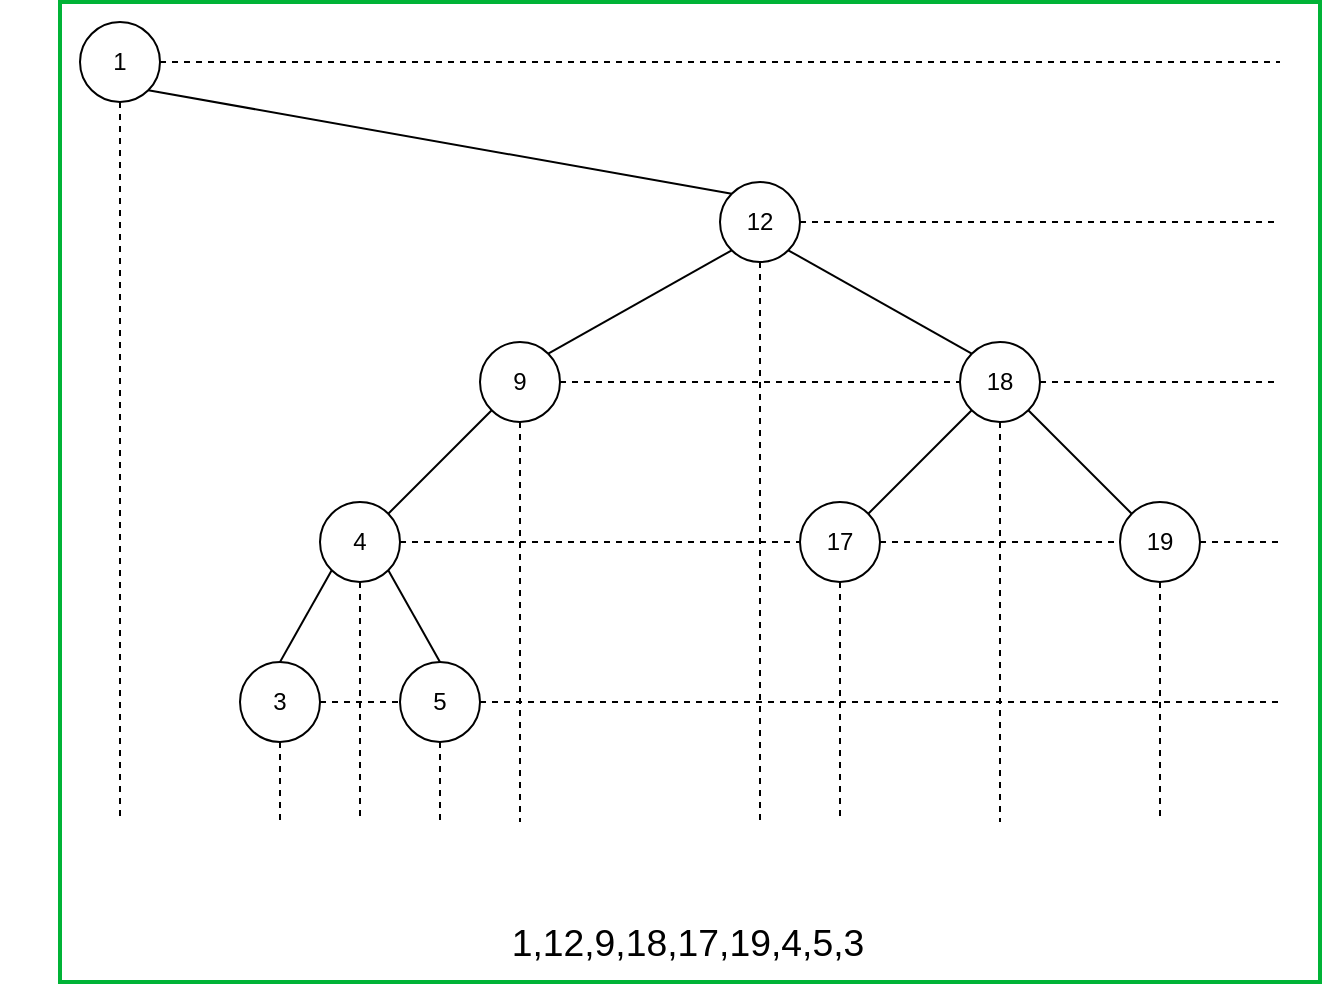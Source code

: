 <mxfile version="13.9.9" type="device"><diagram id="clBcQESQTtSuI4BXc7Ci" name="Page-1"><mxGraphModel dx="1002" dy="628" grid="1" gridSize="10" guides="1" tooltips="1" connect="1" arrows="1" fold="1" page="1" pageScale="1" pageWidth="827" pageHeight="1169" math="0" shadow="0"><root><mxCell id="0"/><mxCell id="1" parent="0"/><mxCell id="qRK2h4qlDsjpQTbn1d3s-10" style="rounded=0;orthogonalLoop=1;jettySize=auto;html=1;exitX=1;exitY=1;exitDx=0;exitDy=0;entryX=0;entryY=0;entryDx=0;entryDy=0;endArrow=none;endFill=0;" edge="1" parent="1" source="qRK2h4qlDsjpQTbn1d3s-1" target="qRK2h4qlDsjpQTbn1d3s-2"><mxGeometry relative="1" as="geometry"/></mxCell><mxCell id="qRK2h4qlDsjpQTbn1d3s-18" style="edgeStyle=none;rounded=0;orthogonalLoop=1;jettySize=auto;html=1;exitX=1;exitY=0.5;exitDx=0;exitDy=0;endArrow=none;endFill=0;dashed=1;" edge="1" parent="1" source="qRK2h4qlDsjpQTbn1d3s-1"><mxGeometry relative="1" as="geometry"><mxPoint x="680" y="60" as="targetPoint"/></mxGeometry></mxCell><mxCell id="qRK2h4qlDsjpQTbn1d3s-27" style="edgeStyle=none;rounded=0;orthogonalLoop=1;jettySize=auto;html=1;exitX=0.5;exitY=1;exitDx=0;exitDy=0;dashed=1;endArrow=none;endFill=0;" edge="1" parent="1" source="qRK2h4qlDsjpQTbn1d3s-1"><mxGeometry relative="1" as="geometry"><mxPoint x="100" y="440" as="targetPoint"/></mxGeometry></mxCell><mxCell id="qRK2h4qlDsjpQTbn1d3s-1" value="1" style="ellipse;whiteSpace=wrap;html=1;" vertex="1" parent="1"><mxGeometry x="80" y="40" width="40" height="40" as="geometry"/></mxCell><mxCell id="qRK2h4qlDsjpQTbn1d3s-11" style="edgeStyle=none;rounded=0;orthogonalLoop=1;jettySize=auto;html=1;exitX=0;exitY=1;exitDx=0;exitDy=0;entryX=1;entryY=0;entryDx=0;entryDy=0;endArrow=none;endFill=0;" edge="1" parent="1" source="qRK2h4qlDsjpQTbn1d3s-2" target="qRK2h4qlDsjpQTbn1d3s-3"><mxGeometry relative="1" as="geometry"/></mxCell><mxCell id="qRK2h4qlDsjpQTbn1d3s-12" style="edgeStyle=none;rounded=0;orthogonalLoop=1;jettySize=auto;html=1;exitX=1;exitY=1;exitDx=0;exitDy=0;entryX=0;entryY=0;entryDx=0;entryDy=0;endArrow=none;endFill=0;" edge="1" parent="1" source="qRK2h4qlDsjpQTbn1d3s-2" target="qRK2h4qlDsjpQTbn1d3s-4"><mxGeometry relative="1" as="geometry"/></mxCell><mxCell id="qRK2h4qlDsjpQTbn1d3s-19" style="edgeStyle=none;rounded=0;orthogonalLoop=1;jettySize=auto;html=1;exitX=1;exitY=0.5;exitDx=0;exitDy=0;dashed=1;endArrow=none;endFill=0;" edge="1" parent="1" source="qRK2h4qlDsjpQTbn1d3s-2"><mxGeometry relative="1" as="geometry"><mxPoint x="680" y="140" as="targetPoint"/></mxGeometry></mxCell><mxCell id="qRK2h4qlDsjpQTbn1d3s-32" style="edgeStyle=none;rounded=0;orthogonalLoop=1;jettySize=auto;html=1;exitX=0.5;exitY=1;exitDx=0;exitDy=0;dashed=1;endArrow=none;endFill=0;" edge="1" parent="1" source="qRK2h4qlDsjpQTbn1d3s-2"><mxGeometry relative="1" as="geometry"><mxPoint x="420" y="440" as="targetPoint"/></mxGeometry></mxCell><mxCell id="qRK2h4qlDsjpQTbn1d3s-2" value="12" style="ellipse;whiteSpace=wrap;html=1;" vertex="1" parent="1"><mxGeometry x="400" y="120" width="40" height="40" as="geometry"/></mxCell><mxCell id="qRK2h4qlDsjpQTbn1d3s-13" style="edgeStyle=none;rounded=0;orthogonalLoop=1;jettySize=auto;html=1;exitX=0;exitY=1;exitDx=0;exitDy=0;entryX=1;entryY=0;entryDx=0;entryDy=0;endArrow=none;endFill=0;" edge="1" parent="1" source="qRK2h4qlDsjpQTbn1d3s-3" target="qRK2h4qlDsjpQTbn1d3s-7"><mxGeometry relative="1" as="geometry"/></mxCell><mxCell id="qRK2h4qlDsjpQTbn1d3s-20" style="edgeStyle=none;rounded=0;orthogonalLoop=1;jettySize=auto;html=1;exitX=1;exitY=0.5;exitDx=0;exitDy=0;dashed=1;endArrow=none;endFill=0;" edge="1" parent="1" source="qRK2h4qlDsjpQTbn1d3s-3"><mxGeometry relative="1" as="geometry"><mxPoint x="680" y="220" as="targetPoint"/></mxGeometry></mxCell><mxCell id="qRK2h4qlDsjpQTbn1d3s-31" style="edgeStyle=none;rounded=0;orthogonalLoop=1;jettySize=auto;html=1;exitX=0.5;exitY=1;exitDx=0;exitDy=0;dashed=1;endArrow=none;endFill=0;" edge="1" parent="1" source="qRK2h4qlDsjpQTbn1d3s-3"><mxGeometry relative="1" as="geometry"><mxPoint x="300" y="440" as="targetPoint"/></mxGeometry></mxCell><mxCell id="qRK2h4qlDsjpQTbn1d3s-3" value="9" style="ellipse;whiteSpace=wrap;html=1;" vertex="1" parent="1"><mxGeometry x="280" y="200" width="40" height="40" as="geometry"/></mxCell><mxCell id="qRK2h4qlDsjpQTbn1d3s-16" style="edgeStyle=none;rounded=0;orthogonalLoop=1;jettySize=auto;html=1;exitX=0;exitY=1;exitDx=0;exitDy=0;entryX=1;entryY=0;entryDx=0;entryDy=0;endArrow=none;endFill=0;" edge="1" parent="1" source="qRK2h4qlDsjpQTbn1d3s-4" target="qRK2h4qlDsjpQTbn1d3s-5"><mxGeometry relative="1" as="geometry"/></mxCell><mxCell id="qRK2h4qlDsjpQTbn1d3s-17" style="edgeStyle=none;rounded=0;orthogonalLoop=1;jettySize=auto;html=1;exitX=1;exitY=1;exitDx=0;exitDy=0;entryX=0;entryY=0;entryDx=0;entryDy=0;endArrow=none;endFill=0;" edge="1" parent="1" source="qRK2h4qlDsjpQTbn1d3s-4" target="qRK2h4qlDsjpQTbn1d3s-6"><mxGeometry relative="1" as="geometry"/></mxCell><mxCell id="qRK2h4qlDsjpQTbn1d3s-34" style="edgeStyle=none;rounded=0;orthogonalLoop=1;jettySize=auto;html=1;exitX=0.5;exitY=1;exitDx=0;exitDy=0;dashed=1;endArrow=none;endFill=0;" edge="1" parent="1" source="qRK2h4qlDsjpQTbn1d3s-4"><mxGeometry relative="1" as="geometry"><mxPoint x="540" y="440" as="targetPoint"/></mxGeometry></mxCell><mxCell id="qRK2h4qlDsjpQTbn1d3s-4" value="18" style="ellipse;whiteSpace=wrap;html=1;" vertex="1" parent="1"><mxGeometry x="520" y="200" width="40" height="40" as="geometry"/></mxCell><mxCell id="qRK2h4qlDsjpQTbn1d3s-22" style="edgeStyle=none;rounded=0;orthogonalLoop=1;jettySize=auto;html=1;exitX=1;exitY=0.5;exitDx=0;exitDy=0;entryX=0;entryY=0.5;entryDx=0;entryDy=0;dashed=1;endArrow=none;endFill=0;" edge="1" parent="1" source="qRK2h4qlDsjpQTbn1d3s-5" target="qRK2h4qlDsjpQTbn1d3s-6"><mxGeometry relative="1" as="geometry"/></mxCell><mxCell id="qRK2h4qlDsjpQTbn1d3s-33" style="edgeStyle=none;rounded=0;orthogonalLoop=1;jettySize=auto;html=1;exitX=0.5;exitY=1;exitDx=0;exitDy=0;dashed=1;endArrow=none;endFill=0;" edge="1" parent="1" source="qRK2h4qlDsjpQTbn1d3s-5"><mxGeometry relative="1" as="geometry"><mxPoint x="460" y="440" as="targetPoint"/></mxGeometry></mxCell><mxCell id="qRK2h4qlDsjpQTbn1d3s-5" value="17" style="ellipse;whiteSpace=wrap;html=1;" vertex="1" parent="1"><mxGeometry x="440" y="280" width="40" height="40" as="geometry"/></mxCell><mxCell id="qRK2h4qlDsjpQTbn1d3s-23" style="edgeStyle=none;rounded=0;orthogonalLoop=1;jettySize=auto;html=1;exitX=1;exitY=0.5;exitDx=0;exitDy=0;dashed=1;endArrow=none;endFill=0;" edge="1" parent="1" source="qRK2h4qlDsjpQTbn1d3s-6"><mxGeometry relative="1" as="geometry"><mxPoint x="680" y="300" as="targetPoint"/></mxGeometry></mxCell><mxCell id="qRK2h4qlDsjpQTbn1d3s-35" style="edgeStyle=none;rounded=0;orthogonalLoop=1;jettySize=auto;html=1;exitX=0.5;exitY=1;exitDx=0;exitDy=0;dashed=1;endArrow=none;endFill=0;" edge="1" parent="1" source="qRK2h4qlDsjpQTbn1d3s-6"><mxGeometry relative="1" as="geometry"><mxPoint x="620" y="440" as="targetPoint"/></mxGeometry></mxCell><mxCell id="qRK2h4qlDsjpQTbn1d3s-6" value="19" style="ellipse;whiteSpace=wrap;html=1;" vertex="1" parent="1"><mxGeometry x="600" y="280" width="40" height="40" as="geometry"/></mxCell><mxCell id="qRK2h4qlDsjpQTbn1d3s-14" style="edgeStyle=none;rounded=0;orthogonalLoop=1;jettySize=auto;html=1;exitX=0;exitY=1;exitDx=0;exitDy=0;entryX=0.5;entryY=0;entryDx=0;entryDy=0;endArrow=none;endFill=0;" edge="1" parent="1" source="qRK2h4qlDsjpQTbn1d3s-7" target="qRK2h4qlDsjpQTbn1d3s-9"><mxGeometry relative="1" as="geometry"/></mxCell><mxCell id="qRK2h4qlDsjpQTbn1d3s-15" style="edgeStyle=none;rounded=0;orthogonalLoop=1;jettySize=auto;html=1;exitX=1;exitY=1;exitDx=0;exitDy=0;entryX=0.5;entryY=0;entryDx=0;entryDy=0;endArrow=none;endFill=0;" edge="1" parent="1" source="qRK2h4qlDsjpQTbn1d3s-7" target="qRK2h4qlDsjpQTbn1d3s-8"><mxGeometry relative="1" as="geometry"/></mxCell><mxCell id="qRK2h4qlDsjpQTbn1d3s-21" style="edgeStyle=none;rounded=0;orthogonalLoop=1;jettySize=auto;html=1;exitX=1;exitY=0.5;exitDx=0;exitDy=0;dashed=1;endArrow=none;endFill=0;" edge="1" parent="1" source="qRK2h4qlDsjpQTbn1d3s-7"><mxGeometry relative="1" as="geometry"><mxPoint x="440" y="300" as="targetPoint"/></mxGeometry></mxCell><mxCell id="qRK2h4qlDsjpQTbn1d3s-29" style="edgeStyle=none;rounded=0;orthogonalLoop=1;jettySize=auto;html=1;exitX=0.5;exitY=1;exitDx=0;exitDy=0;dashed=1;endArrow=none;endFill=0;" edge="1" parent="1" source="qRK2h4qlDsjpQTbn1d3s-7"><mxGeometry relative="1" as="geometry"><mxPoint x="220" y="440" as="targetPoint"/></mxGeometry></mxCell><mxCell id="qRK2h4qlDsjpQTbn1d3s-7" value="4" style="ellipse;whiteSpace=wrap;html=1;" vertex="1" parent="1"><mxGeometry x="200" y="280" width="40" height="40" as="geometry"/></mxCell><mxCell id="qRK2h4qlDsjpQTbn1d3s-26" style="edgeStyle=none;rounded=0;orthogonalLoop=1;jettySize=auto;html=1;exitX=1;exitY=0.5;exitDx=0;exitDy=0;dashed=1;endArrow=none;endFill=0;" edge="1" parent="1" source="qRK2h4qlDsjpQTbn1d3s-8"><mxGeometry relative="1" as="geometry"><mxPoint x="680" y="380" as="targetPoint"/></mxGeometry></mxCell><mxCell id="qRK2h4qlDsjpQTbn1d3s-30" style="edgeStyle=none;rounded=0;orthogonalLoop=1;jettySize=auto;html=1;exitX=0.5;exitY=1;exitDx=0;exitDy=0;dashed=1;endArrow=none;endFill=0;" edge="1" parent="1" source="qRK2h4qlDsjpQTbn1d3s-8"><mxGeometry relative="1" as="geometry"><mxPoint x="260" y="440" as="targetPoint"/></mxGeometry></mxCell><mxCell id="qRK2h4qlDsjpQTbn1d3s-8" value="5" style="ellipse;whiteSpace=wrap;html=1;" vertex="1" parent="1"><mxGeometry x="240" y="360" width="40" height="40" as="geometry"/></mxCell><mxCell id="qRK2h4qlDsjpQTbn1d3s-25" style="edgeStyle=none;rounded=0;orthogonalLoop=1;jettySize=auto;html=1;exitX=1;exitY=0.5;exitDx=0;exitDy=0;entryX=0;entryY=0.5;entryDx=0;entryDy=0;dashed=1;endArrow=none;endFill=0;" edge="1" parent="1" source="qRK2h4qlDsjpQTbn1d3s-9" target="qRK2h4qlDsjpQTbn1d3s-8"><mxGeometry relative="1" as="geometry"/></mxCell><mxCell id="qRK2h4qlDsjpQTbn1d3s-28" style="edgeStyle=none;rounded=0;orthogonalLoop=1;jettySize=auto;html=1;exitX=0.5;exitY=1;exitDx=0;exitDy=0;dashed=1;endArrow=none;endFill=0;" edge="1" parent="1" source="qRK2h4qlDsjpQTbn1d3s-9"><mxGeometry relative="1" as="geometry"><mxPoint x="180" y="440" as="targetPoint"/></mxGeometry></mxCell><mxCell id="qRK2h4qlDsjpQTbn1d3s-9" value="3" style="ellipse;whiteSpace=wrap;html=1;" vertex="1" parent="1"><mxGeometry x="160" y="360" width="40" height="40" as="geometry"/></mxCell><mxCell id="qRK2h4qlDsjpQTbn1d3s-36" value="&lt;p class=&quot;MsoNormal&quot; style=&quot;text-indent: 36.0pt&quot;&gt;&lt;span lang=&quot;EN-IE&quot; style=&quot;font-size: 14.0pt ; line-height: 115%&quot;&gt;1,12,9,18,17,19,4,5,3&lt;/span&gt;&lt;/p&gt;" style="text;html=1;strokeColor=none;fillColor=none;align=center;verticalAlign=middle;whiteSpace=wrap;rounded=0;" vertex="1" parent="1"><mxGeometry x="40" y="480" width="640" height="40" as="geometry"/></mxCell><mxCell id="qRK2h4qlDsjpQTbn1d3s-37" value="" style="rounded=0;whiteSpace=wrap;html=1;fillColor=none;strokeColor=#00B336;strokeWidth=2;" vertex="1" parent="1"><mxGeometry x="70" y="30" width="630" height="490" as="geometry"/></mxCell></root></mxGraphModel></diagram></mxfile>